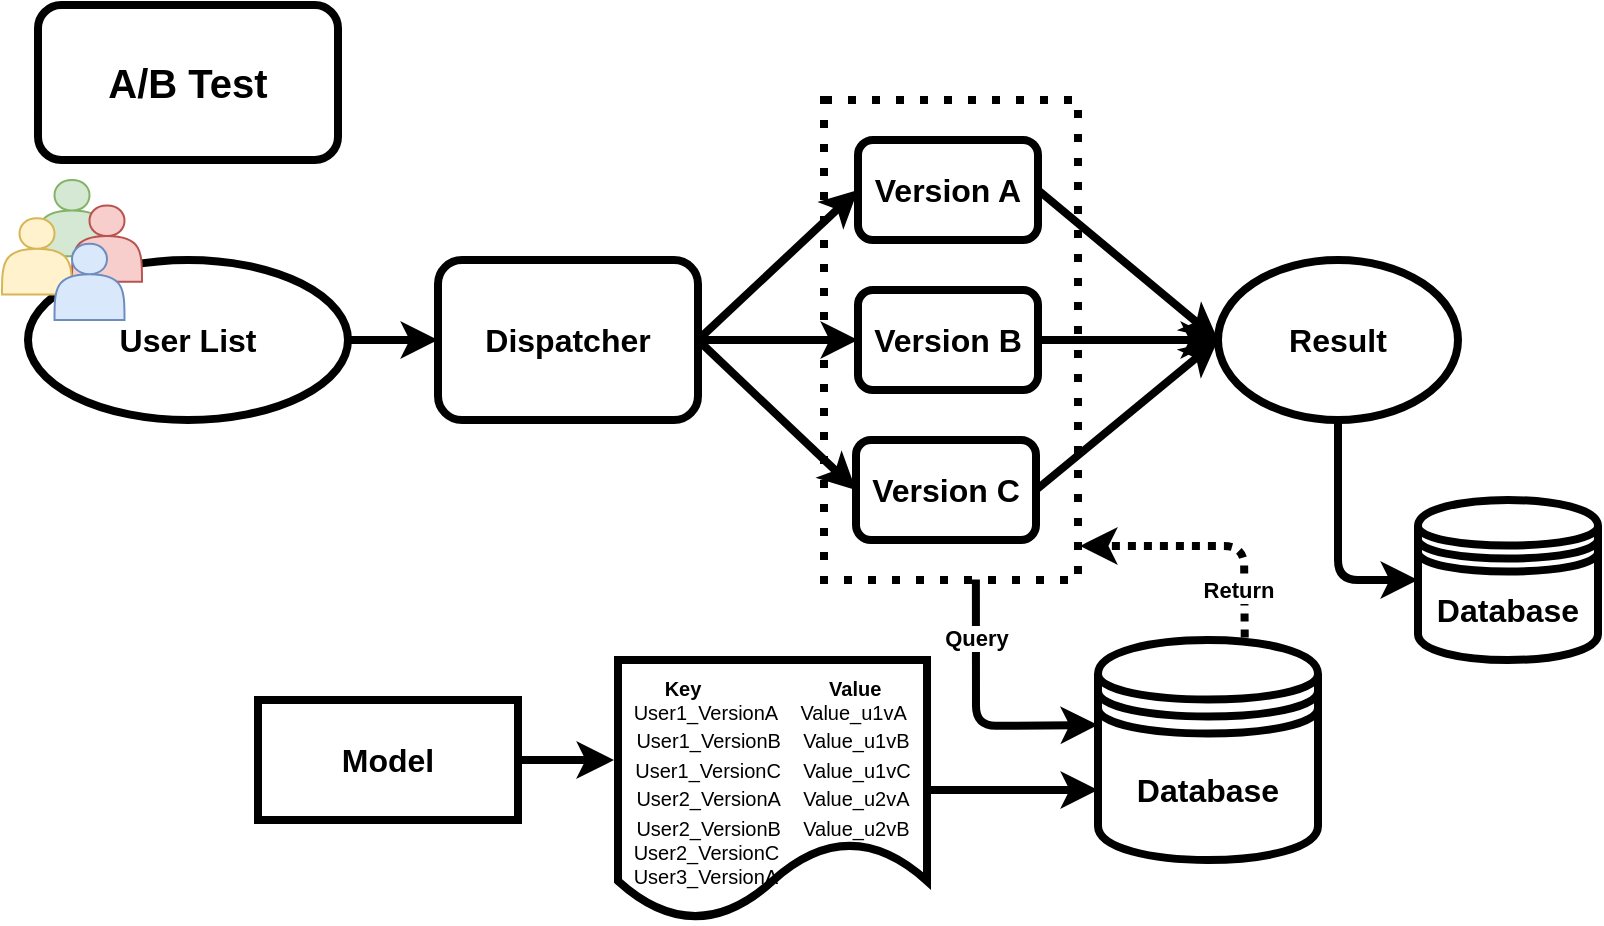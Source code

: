 <mxfile version="13.1.3" type="github" pages="3">
  <diagram id="Da-JqWe7jkn0CXI-Lhb5" name="version3">
    <mxGraphModel dx="686" dy="499" grid="1" gridSize="10" guides="1" tooltips="1" connect="1" arrows="1" fold="1" page="1" pageScale="1" pageWidth="850" pageHeight="1100" math="0" shadow="0">
      <root>
        <mxCell id="J3g5C7pw-c9Jl_xqAZz_-0" />
        <mxCell id="J3g5C7pw-c9Jl_xqAZz_-1" parent="J3g5C7pw-c9Jl_xqAZz_-0" />
        <mxCell id="J3g5C7pw-c9Jl_xqAZz_-9" value="" style="whiteSpace=wrap;html=1;strokeWidth=4;fillColor=none;align=center;dashed=1;dashPattern=1 2;" parent="J3g5C7pw-c9Jl_xqAZz_-1" vertex="1">
          <mxGeometry x="423" y="90" width="127" height="240" as="geometry" />
        </mxCell>
        <mxCell id="J3g5C7pw-c9Jl_xqAZz_-10" value="&lt;b&gt;&lt;font style=&quot;font-size: 16px&quot;&gt;Dispatcher&lt;/font&gt;&lt;/b&gt;" style="rounded=1;whiteSpace=wrap;html=1;fontFamily=Helvetica;fontSize=12;fontColor=#000000;align=center;strokeColor=#000000;strokeWidth=4;fillColor=#FFFFFF;" parent="J3g5C7pw-c9Jl_xqAZz_-1" vertex="1">
          <mxGeometry x="230" y="170" width="130" height="80" as="geometry" />
        </mxCell>
        <mxCell id="J3g5C7pw-c9Jl_xqAZz_-11" value="&lt;b&gt;&lt;font style=&quot;font-size: 16px&quot;&gt;Version A&lt;/font&gt;&lt;/b&gt;" style="rounded=1;whiteSpace=wrap;html=1;strokeWidth=4;fillColor=#FFFFFF;" parent="J3g5C7pw-c9Jl_xqAZz_-1" vertex="1">
          <mxGeometry x="440" y="110" width="90" height="50" as="geometry" />
        </mxCell>
        <mxCell id="J3g5C7pw-c9Jl_xqAZz_-12" value="&lt;b&gt;&lt;font style=&quot;font-size: 16px&quot;&gt;Version B&lt;/font&gt;&lt;/b&gt;" style="rounded=1;whiteSpace=wrap;html=1;strokeWidth=4;fillColor=#FFFFFF;" parent="J3g5C7pw-c9Jl_xqAZz_-1" vertex="1">
          <mxGeometry x="440" y="185" width="90" height="50" as="geometry" />
        </mxCell>
        <mxCell id="J3g5C7pw-c9Jl_xqAZz_-13" value="&lt;b&gt;&lt;font style=&quot;font-size: 16px&quot;&gt;Version C&lt;/font&gt;&lt;/b&gt;" style="rounded=1;whiteSpace=wrap;html=1;strokeWidth=4;fillColor=#FFFFFF;" parent="J3g5C7pw-c9Jl_xqAZz_-1" vertex="1">
          <mxGeometry x="439" y="260" width="90" height="50" as="geometry" />
        </mxCell>
        <mxCell id="J3g5C7pw-c9Jl_xqAZz_-14" value="" style="endArrow=classic;html=1;rounded=0;strokeWidth=4;exitX=1;exitY=0.5;exitDx=0;exitDy=0;entryX=0;entryY=0.5;entryDx=0;entryDy=0;" parent="J3g5C7pw-c9Jl_xqAZz_-1" source="J3g5C7pw-c9Jl_xqAZz_-11" target="J3g5C7pw-c9Jl_xqAZz_-16" edge="1">
          <mxGeometry width="50" height="50" relative="1" as="geometry">
            <mxPoint x="550" y="134.5" as="sourcePoint" />
            <mxPoint x="630" y="135" as="targetPoint" />
          </mxGeometry>
        </mxCell>
        <mxCell id="J3g5C7pw-c9Jl_xqAZz_-15" value="" style="endArrow=classic;html=1;rounded=0;strokeWidth=4;exitX=1;exitY=0.5;exitDx=0;exitDy=0;entryX=0;entryY=0.5;entryDx=0;entryDy=0;" parent="J3g5C7pw-c9Jl_xqAZz_-1" source="J3g5C7pw-c9Jl_xqAZz_-12" target="J3g5C7pw-c9Jl_xqAZz_-16" edge="1">
          <mxGeometry width="50" height="50" relative="1" as="geometry">
            <mxPoint x="550" y="209.5" as="sourcePoint" />
            <mxPoint x="610" y="209.5" as="targetPoint" />
          </mxGeometry>
        </mxCell>
        <mxCell id="J3g5C7pw-c9Jl_xqAZz_-16" value="&lt;b&gt;&lt;font style=&quot;font-size: 16px&quot;&gt;Result&lt;/font&gt;&lt;/b&gt;" style="ellipse;whiteSpace=wrap;html=1;strokeWidth=4;fillColor=#FFFFFF;" parent="J3g5C7pw-c9Jl_xqAZz_-1" vertex="1">
          <mxGeometry x="620" y="170" width="120" height="80" as="geometry" />
        </mxCell>
        <mxCell id="J3g5C7pw-c9Jl_xqAZz_-17" value="" style="endArrow=classic;html=1;rounded=0;strokeWidth=4;exitX=1;exitY=0.5;exitDx=0;exitDy=0;entryX=0;entryY=0.5;entryDx=0;entryDy=0;" parent="J3g5C7pw-c9Jl_xqAZz_-1" source="J3g5C7pw-c9Jl_xqAZz_-13" target="J3g5C7pw-c9Jl_xqAZz_-16" edge="1">
          <mxGeometry width="50" height="50" relative="1" as="geometry">
            <mxPoint x="550" y="284.5" as="sourcePoint" />
            <mxPoint x="630" y="285" as="targetPoint" />
          </mxGeometry>
        </mxCell>
        <mxCell id="J3g5C7pw-c9Jl_xqAZz_-18" value="" style="endArrow=classic;html=1;strokeWidth=4;exitX=0.598;exitY=0.999;exitDx=0;exitDy=0;entryX=0;entryY=0.386;entryDx=0;entryDy=0;exitPerimeter=0;entryPerimeter=0;" parent="J3g5C7pw-c9Jl_xqAZz_-1" source="J3g5C7pw-c9Jl_xqAZz_-9" target="J3g5C7pw-c9Jl_xqAZz_-26" edge="1">
          <mxGeometry width="50" height="50" relative="1" as="geometry">
            <mxPoint x="489" y="341" as="sourcePoint" />
            <mxPoint x="554.5" y="402.5" as="targetPoint" />
            <Array as="points">
              <mxPoint x="499" y="403" />
            </Array>
          </mxGeometry>
        </mxCell>
        <mxCell id="J3g5C7pw-c9Jl_xqAZz_-19" value="&lt;b&gt;Query&lt;br&gt;&lt;/b&gt;" style="edgeLabel;html=1;align=center;verticalAlign=middle;resizable=0;points=[];" parent="J3g5C7pw-c9Jl_xqAZz_-18" vertex="1" connectable="0">
          <mxGeometry x="-0.569" relative="1" as="geometry">
            <mxPoint x="0.02" as="offset" />
          </mxGeometry>
        </mxCell>
        <mxCell id="J3g5C7pw-c9Jl_xqAZz_-20" value="" style="endArrow=classic;html=1;strokeWidth=4;dashed=1;entryX=1.008;entryY=0.929;entryDx=0;entryDy=0;exitX=0.667;exitY=-0.011;exitDx=0;exitDy=0;exitPerimeter=0;entryPerimeter=0;dashPattern=1 1;" parent="J3g5C7pw-c9Jl_xqAZz_-1" source="J3g5C7pw-c9Jl_xqAZz_-26" target="J3g5C7pw-c9Jl_xqAZz_-9" edge="1">
          <mxGeometry width="50" height="50" relative="1" as="geometry">
            <mxPoint x="518" y="410" as="sourcePoint" />
            <mxPoint x="520" y="340" as="targetPoint" />
            <Array as="points">
              <mxPoint x="633" y="313" />
            </Array>
          </mxGeometry>
        </mxCell>
        <mxCell id="J3g5C7pw-c9Jl_xqAZz_-21" value="&lt;b&gt;Return&lt;/b&gt;" style="edgeLabel;html=1;align=center;verticalAlign=middle;resizable=0;points=[];" parent="J3g5C7pw-c9Jl_xqAZz_-20" vertex="1" connectable="0">
          <mxGeometry x="-0.569" relative="1" as="geometry">
            <mxPoint x="-3.15" y="3.35" as="offset" />
          </mxGeometry>
        </mxCell>
        <mxCell id="J3g5C7pw-c9Jl_xqAZz_-22" value="" style="edgeStyle=elbowEdgeStyle;elbow=vertical;endArrow=classic;html=1;strokeWidth=4;exitX=0.5;exitY=1;exitDx=0;exitDy=0;entryX=0;entryY=0.5;entryDx=0;entryDy=0;" parent="J3g5C7pw-c9Jl_xqAZz_-1" source="J3g5C7pw-c9Jl_xqAZz_-16" target="J3g5C7pw-c9Jl_xqAZz_-24" edge="1">
          <mxGeometry width="50" height="50" relative="1" as="geometry">
            <mxPoint x="690" y="346" as="sourcePoint" />
            <mxPoint x="681" y="420" as="targetPoint" />
            <Array as="points">
              <mxPoint x="700" y="330" />
              <mxPoint x="690" y="346" />
            </Array>
          </mxGeometry>
        </mxCell>
        <mxCell id="J3g5C7pw-c9Jl_xqAZz_-24" value="&lt;b&gt;&lt;font style=&quot;font-size: 16px&quot;&gt;Database&lt;/font&gt;&lt;/b&gt;" style="shape=datastore;whiteSpace=wrap;html=1;strokeWidth=4;fillColor=#FFFFFF;" parent="J3g5C7pw-c9Jl_xqAZz_-1" vertex="1">
          <mxGeometry x="720" y="290" width="90" height="80" as="geometry" />
        </mxCell>
        <mxCell id="J3g5C7pw-c9Jl_xqAZz_-25" value="&lt;font style=&quot;font-size: 20px&quot;&gt;&lt;b&gt;A/B Test&lt;/b&gt;&lt;/font&gt;" style="rounded=1;whiteSpace=wrap;html=1;strokeWidth=4;fillColor=none;align=center;" parent="J3g5C7pw-c9Jl_xqAZz_-1" vertex="1">
          <mxGeometry x="30" y="42.5" width="150" height="77.5" as="geometry" />
        </mxCell>
        <mxCell id="J3g5C7pw-c9Jl_xqAZz_-26" value="&lt;b&gt;&lt;font style=&quot;font-size: 16px&quot;&gt;Database&lt;/font&gt;&lt;/b&gt;" style="shape=datastore;whiteSpace=wrap;html=1;strokeWidth=4;fillColor=#FFFFFF;" parent="J3g5C7pw-c9Jl_xqAZz_-1" vertex="1">
          <mxGeometry x="560" y="360" width="110" height="110" as="geometry" />
        </mxCell>
        <mxCell id="J3g5C7pw-c9Jl_xqAZz_-28" value="" style="edgeStyle=orthogonalEdgeStyle;rounded=0;orthogonalLoop=1;jettySize=auto;html=1;strokeWidth=4;exitX=1;exitY=0.5;exitDx=0;exitDy=0;" parent="J3g5C7pw-c9Jl_xqAZz_-1" source="J3g5C7pw-c9Jl_xqAZz_-27" target="J3g5C7pw-c9Jl_xqAZz_-10" edge="1">
          <mxGeometry relative="1" as="geometry">
            <mxPoint x="227" y="209.5" as="targetPoint" />
            <mxPoint x="170" y="209.5" as="sourcePoint" />
          </mxGeometry>
        </mxCell>
        <mxCell id="J3g5C7pw-c9Jl_xqAZz_-36" value="" style="endArrow=classic;html=1;strokeWidth=4;entryX=0;entryY=0.5;entryDx=0;entryDy=0;" parent="J3g5C7pw-c9Jl_xqAZz_-1" target="J3g5C7pw-c9Jl_xqAZz_-11" edge="1">
          <mxGeometry width="50" height="50" relative="1" as="geometry">
            <mxPoint x="360" y="210" as="sourcePoint" />
            <mxPoint x="410" y="160" as="targetPoint" />
          </mxGeometry>
        </mxCell>
        <mxCell id="J3g5C7pw-c9Jl_xqAZz_-37" value="" style="endArrow=classic;html=1;strokeWidth=4;entryX=0;entryY=0.5;entryDx=0;entryDy=0;" parent="J3g5C7pw-c9Jl_xqAZz_-1" target="J3g5C7pw-c9Jl_xqAZz_-12" edge="1">
          <mxGeometry width="50" height="50" relative="1" as="geometry">
            <mxPoint x="360" y="210" as="sourcePoint" />
            <mxPoint x="410" y="160" as="targetPoint" />
          </mxGeometry>
        </mxCell>
        <mxCell id="J3g5C7pw-c9Jl_xqAZz_-38" value="" style="endArrow=classic;html=1;strokeWidth=4;entryX=0;entryY=0.5;entryDx=0;entryDy=0;" parent="J3g5C7pw-c9Jl_xqAZz_-1" target="J3g5C7pw-c9Jl_xqAZz_-13" edge="1">
          <mxGeometry width="50" height="50" relative="1" as="geometry">
            <mxPoint x="360" y="210" as="sourcePoint" />
            <mxPoint x="410" y="160" as="targetPoint" />
          </mxGeometry>
        </mxCell>
        <mxCell id="3c4uSN5suGDrcowDodrd-7" value="" style="edgeStyle=orthogonalEdgeStyle;rounded=0;orthogonalLoop=1;jettySize=auto;html=1;strokeWidth=4;" parent="J3g5C7pw-c9Jl_xqAZz_-1" source="J3g5C7pw-c9Jl_xqAZz_-5" edge="1">
          <mxGeometry relative="1" as="geometry">
            <mxPoint x="560" y="435" as="targetPoint" />
          </mxGeometry>
        </mxCell>
        <mxCell id="J3g5C7pw-c9Jl_xqAZz_-5" value="&lt;div&gt;&lt;span style=&quot;font-size: 10px&quot;&gt;&lt;b&gt;Key&amp;nbsp; &amp;nbsp; &amp;nbsp; &amp;nbsp; &amp;nbsp; &amp;nbsp; &amp;nbsp; &amp;nbsp; &amp;nbsp; &amp;nbsp; &amp;nbsp; &amp;nbsp;Value&lt;/b&gt;&lt;/span&gt;&lt;/div&gt;&lt;font style=&quot;font-size: 10px&quot;&gt;&lt;div&gt;&lt;span&gt;User1_VersionA&amp;nbsp; &amp;nbsp; Value_u1vA&amp;nbsp;&lt;/span&gt;&lt;/div&gt;&lt;span&gt;User1_&lt;/span&gt;VersionB&amp;nbsp; &amp;nbsp;&amp;nbsp;&lt;span&gt;Value_u1vB&lt;/span&gt;&lt;span&gt;&lt;br&gt;User1_&lt;/span&gt;VersionC&amp;nbsp; &amp;nbsp;&amp;nbsp;&lt;span&gt;Value_u1vC&lt;/span&gt;&lt;span&gt;&lt;br&gt;User2_&lt;/span&gt;VersionA&amp;nbsp; &amp;nbsp;&amp;nbsp;&lt;span&gt;Value_u2vA&lt;/span&gt;&lt;span&gt;&lt;br&gt;User2_&lt;/span&gt;VersionB&amp;nbsp; &amp;nbsp;&amp;nbsp;&lt;span&gt;Value_u2vB&lt;/span&gt;&lt;span&gt;&lt;br&gt;&lt;div style=&quot;text-align: left&quot;&gt;&lt;span&gt;User2_&lt;/span&gt;&lt;span&gt;VersionC&lt;/span&gt;&lt;/div&gt;&lt;/span&gt;&lt;div style=&quot;text-align: left&quot;&gt;&lt;span&gt;User3_VersionA&lt;/span&gt;&lt;/div&gt;&lt;br&gt;&lt;/font&gt;" style="shape=document;whiteSpace=wrap;html=1;boundedLbl=1;strokeWidth=4;fillColor=#FFFFFF;align=center;horizontal=1;verticalAlign=top;labelPosition=center;verticalLabelPosition=middle;" parent="J3g5C7pw-c9Jl_xqAZz_-1" vertex="1">
          <mxGeometry x="320" y="370" width="154.5" height="130" as="geometry" />
        </mxCell>
        <mxCell id="J3g5C7pw-c9Jl_xqAZz_-6" value="&lt;b&gt;&lt;font style=&quot;font-size: 16px&quot;&gt;Model&lt;/font&gt;&lt;/b&gt;" style="rounded=0;whiteSpace=wrap;html=1;strokeWidth=4;fillColor=#FFFFFF;align=center;" parent="J3g5C7pw-c9Jl_xqAZz_-1" vertex="1">
          <mxGeometry x="140" y="390" width="130" height="60" as="geometry" />
        </mxCell>
        <mxCell id="J3g5C7pw-c9Jl_xqAZz_-8" value="" style="edgeStyle=orthogonalEdgeStyle;rounded=0;orthogonalLoop=1;jettySize=auto;html=1;strokeWidth=4;exitX=1;exitY=0.5;exitDx=0;exitDy=0;entryX=-0.013;entryY=0.385;entryDx=0;entryDy=0;entryPerimeter=0;" parent="J3g5C7pw-c9Jl_xqAZz_-1" source="J3g5C7pw-c9Jl_xqAZz_-6" target="J3g5C7pw-c9Jl_xqAZz_-5" edge="1">
          <mxGeometry relative="1" as="geometry">
            <mxPoint x="413" y="682.5" as="sourcePoint" />
            <mxPoint x="326" y="480" as="targetPoint" />
            <Array as="points">
              <mxPoint x="300" y="420" />
              <mxPoint x="300" y="420" />
            </Array>
          </mxGeometry>
        </mxCell>
        <mxCell id="J3g5C7pw-c9Jl_xqAZz_-31" value="" style="group" parent="J3g5C7pw-c9Jl_xqAZz_-1" vertex="1" connectable="0">
          <mxGeometry x="29" y="136" width="156" height="114" as="geometry" />
        </mxCell>
        <mxCell id="J3g5C7pw-c9Jl_xqAZz_-27" value="&lt;b&gt;&lt;font style=&quot;font-size: 16px&quot;&gt;User List&lt;/font&gt;&lt;/b&gt;" style="ellipse;whiteSpace=wrap;html=1;aspect=fixed;fontFamily=Helvetica;fontSize=12;fontColor=#000000;align=center;strokeColor=#000000;strokeWidth=4;fillColor=#FFFFFF;" parent="J3g5C7pw-c9Jl_xqAZz_-31" vertex="1">
          <mxGeometry x="-4" y="34" width="160" height="80" as="geometry" />
        </mxCell>
        <mxCell id="J3g5C7pw-c9Jl_xqAZz_-32" value="" style="shape=actor;whiteSpace=wrap;html=1;fillColor=#d5e8d4;strokeColor=#82b366;" parent="J3g5C7pw-c9Jl_xqAZz_-31" vertex="1">
          <mxGeometry x="0.5" y="-6" width="35" height="38.182" as="geometry" />
        </mxCell>
        <mxCell id="J3g5C7pw-c9Jl_xqAZz_-33" value="" style="shape=actor;whiteSpace=wrap;html=1;fillColor=#f8cecc;strokeColor=#b85450;" parent="J3g5C7pw-c9Jl_xqAZz_-31" vertex="1">
          <mxGeometry x="18" y="6.727" width="35" height="38.182" as="geometry" />
        </mxCell>
        <mxCell id="J3g5C7pw-c9Jl_xqAZz_-34" value="" style="shape=actor;whiteSpace=wrap;html=1;fillColor=#fff2cc;strokeColor=#d6b656;" parent="J3g5C7pw-c9Jl_xqAZz_-31" vertex="1">
          <mxGeometry x="-17" y="13.091" width="35" height="38.182" as="geometry" />
        </mxCell>
        <mxCell id="J3g5C7pw-c9Jl_xqAZz_-35" value="" style="shape=actor;whiteSpace=wrap;html=1;fillColor=#dae8fc;strokeColor=#6c8ebf;" parent="J3g5C7pw-c9Jl_xqAZz_-31" vertex="1">
          <mxGeometry x="9.25" y="25.818" width="35" height="38.182" as="geometry" />
        </mxCell>
        <mxCell id="3c4uSN5suGDrcowDodrd-25" style="edgeStyle=orthogonalEdgeStyle;rounded=0;orthogonalLoop=1;jettySize=auto;html=1;dashed=1;dashPattern=1 1;strokeWidth=4;" parent="J3g5C7pw-c9Jl_xqAZz_-1" edge="1">
          <mxGeometry relative="1" as="geometry">
            <mxPoint x="100.0" y="430" as="sourcePoint" />
            <mxPoint x="100.0" y="430" as="targetPoint" />
          </mxGeometry>
        </mxCell>
      </root>
    </mxGraphModel>
  </diagram>
  <diagram id="dIA2EtkX-octXhOYNSxC" name="version2">
    
    <mxGraphModel dx="638" dy="499" grid="1" gridSize="10" guides="1" tooltips="1" connect="1" arrows="1" fold="1" page="1" pageScale="1" pageWidth="850" pageHeight="1100" math="0" shadow="0">
      
      <root>
        
        <mxCell id="CGUA-ECJm09ZSKrqVNG9-0" />
        
        <mxCell id="CGUA-ECJm09ZSKrqVNG9-1" parent="CGUA-ECJm09ZSKrqVNG9-0" />
        
        <mxCell id="AVktsXUZpbWh8RG4bnSt-0" value="" style="group" parent="CGUA-ECJm09ZSKrqVNG9-1" vertex="1" connectable="0">
          
          <mxGeometry x="60" y="440" width="580" height="170" as="geometry" />
          
        </mxCell>
        
        <mxCell id="M74satt1YnK-4wll9DXa-1" value="" style="whiteSpace=wrap;html=1;strokeWidth=4;fillColor=none;align=center;dashed=1;dashPattern=1 2;" parent="AVktsXUZpbWh8RG4bnSt-0" vertex="1">
          
          <mxGeometry width="580" height="170" as="geometry" />
          
        </mxCell>
        
        <mxCell id="M74satt1YnK-4wll9DXa-0" value="&lt;b&gt;User List&lt;/b&gt;" style="shape=parallelogram;perimeter=parallelogramPerimeter;whiteSpace=wrap;html=1;strokeWidth=4;fillColor=#FFFFFF;align=center;" parent="AVktsXUZpbWh8RG4bnSt-0" vertex="1">
          
          <mxGeometry x="15" y="53" width="120" height="60" as="geometry" />
          
        </mxCell>
        
        <mxCell id="M74satt1YnK-4wll9DXa-30" value="&lt;div style=&quot;text-align: center&quot;&gt;&lt;span style=&quot;font-size: 10px&quot;&gt;&lt;b&gt;Key&amp;nbsp; &amp;nbsp; &amp;nbsp; &amp;nbsp; &amp;nbsp; &amp;nbsp; &amp;nbsp; &amp;nbsp; &amp;nbsp; &amp;nbsp; &amp;nbsp; &amp;nbsp;Value&lt;/b&gt;&lt;/span&gt;&lt;/div&gt;&lt;font style=&quot;font-size: 10px&quot;&gt;&lt;div style=&quot;text-align: center&quot;&gt;&lt;span&gt;User1_VersionA&amp;nbsp; &amp;nbsp; Value_u1vA&amp;nbsp;&lt;/span&gt;&lt;/div&gt;&lt;span&gt;User1_&lt;/span&gt;VersionB&amp;nbsp; &amp;nbsp;&amp;nbsp;&lt;span style=&quot;text-align: center&quot;&gt;Value_u1vB&lt;/span&gt;&lt;span&gt;&lt;br&gt;User1_&lt;/span&gt;VersionC&amp;nbsp; &amp;nbsp;&amp;nbsp;&lt;span style=&quot;text-align: center&quot;&gt;Value_u1vC&lt;/span&gt;&lt;span&gt;&lt;br&gt;User2_&lt;/span&gt;VersionA&amp;nbsp; &amp;nbsp;&amp;nbsp;&lt;span style=&quot;text-align: center&quot;&gt;Value_u2vA&lt;/span&gt;&lt;span&gt;&lt;br&gt;User2_&lt;/span&gt;VersionB&amp;nbsp; &amp;nbsp;&amp;nbsp;&lt;span style=&quot;text-align: center&quot;&gt;Value_u2vB&lt;/span&gt;&lt;span&gt;&lt;br&gt;User2_&lt;/span&gt;VersionC&lt;span&gt;&lt;br&gt;&lt;/span&gt;User3_VersionA&lt;br&gt;...&lt;/font&gt;" style="shape=document;whiteSpace=wrap;html=1;boundedLbl=1;strokeWidth=4;fillColor=#FFFFFF;align=left;horizontal=1;verticalAlign=top;labelPosition=center;verticalLabelPosition=middle;" parent="AVktsXUZpbWh8RG4bnSt-0" vertex="1">
          
          <mxGeometry x="366.5" y="20" width="179" height="130" as="geometry" />
          
        </mxCell>
        
        <mxCell id="M74satt1YnK-4wll9DXa-31" value="&lt;b&gt;Model&lt;/b&gt;" style="rounded=0;whiteSpace=wrap;html=1;strokeWidth=4;fillColor=#FFFFFF;align=center;" parent="AVktsXUZpbWh8RG4bnSt-0" vertex="1">
          
          <mxGeometry x="180" y="53" width="130" height="60" as="geometry" />
          
        </mxCell>
        
        <mxCell id="M74satt1YnK-4wll9DXa-32" value="" style="edgeStyle=orthogonalEdgeStyle;rounded=0;orthogonalLoop=1;jettySize=auto;html=1;strokeWidth=4;" parent="AVktsXUZpbWh8RG4bnSt-0" source="M74satt1YnK-4wll9DXa-0" edge="1">
          
          <mxGeometry relative="1" as="geometry">
            
            <mxPoint x="180" y="83" as="targetPoint" />
            
          </mxGeometry>
          
        </mxCell>
        
        <mxCell id="M74satt1YnK-4wll9DXa-33" value="" style="edgeStyle=orthogonalEdgeStyle;rounded=0;orthogonalLoop=1;jettySize=auto;html=1;strokeWidth=4;exitX=1;exitY=0.5;exitDx=0;exitDy=0;" parent="AVktsXUZpbWh8RG4bnSt-0" source="M74satt1YnK-4wll9DXa-31" edge="1">
          
          <mxGeometry relative="1" as="geometry">
            
            <mxPoint x="323" y="82.5" as="sourcePoint" />
            
            <mxPoint x="366.5" y="83" as="targetPoint" />
            
          </mxGeometry>
          
        </mxCell>
        
        <mxCell id="M74satt1YnK-4wll9DXa-2" value="" style="whiteSpace=wrap;html=1;strokeWidth=4;fillColor=none;align=center;dashed=1;dashPattern=1 2;" parent="CGUA-ECJm09ZSKrqVNG9-1" vertex="1">
          
          <mxGeometry x="403" y="90" width="127" height="240" as="geometry" />
          
        </mxCell>
        
        <mxCell id="M74satt1YnK-4wll9DXa-7" value="&lt;b&gt;&lt;font style=&quot;font-size: 16px&quot;&gt;Dispatcher&lt;/font&gt;&lt;/b&gt;" style="rounded=0;whiteSpace=wrap;html=1;strokeWidth=4;fillColor=#FFFFFF;align=center;" parent="CGUA-ECJm09ZSKrqVNG9-1" vertex="1">
          
          <mxGeometry x="230" y="170" width="130" height="80" as="geometry" />
          
        </mxCell>
        
        <mxCell id="M74satt1YnK-4wll9DXa-10" value="&lt;b&gt;&lt;font style=&quot;font-size: 16px&quot;&gt;Version A&lt;/font&gt;&lt;/b&gt;" style="rounded=1;whiteSpace=wrap;html=1;strokeWidth=4;fillColor=#FFFFFF;" parent="CGUA-ECJm09ZSKrqVNG9-1" vertex="1">
          
          <mxGeometry x="420" y="110" width="90" height="50" as="geometry" />
          
        </mxCell>
        
        <mxCell id="M74satt1YnK-4wll9DXa-11" value="&lt;b&gt;&lt;font style=&quot;font-size: 16px&quot;&gt;Version B&lt;/font&gt;&lt;/b&gt;" style="rounded=1;whiteSpace=wrap;html=1;strokeWidth=4;fillColor=#FFFFFF;" parent="CGUA-ECJm09ZSKrqVNG9-1" vertex="1">
          
          <mxGeometry x="420" y="185" width="90" height="50" as="geometry" />
          
        </mxCell>
        
        <mxCell id="M74satt1YnK-4wll9DXa-12" value="&lt;b&gt;&lt;font style=&quot;font-size: 16px&quot;&gt;Version C&lt;/font&gt;&lt;/b&gt;" style="rounded=1;whiteSpace=wrap;html=1;strokeWidth=4;fillColor=#FFFFFF;" parent="CGUA-ECJm09ZSKrqVNG9-1" vertex="1">
          
          <mxGeometry x="419" y="260" width="90" height="50" as="geometry" />
          
        </mxCell>
        
        <mxCell id="M74satt1YnK-4wll9DXa-13" value="" style="endArrow=classic;html=1;rounded=0;strokeWidth=4;exitX=1;exitY=0.5;exitDx=0;exitDy=0;entryX=0;entryY=0.5;entryDx=0;entryDy=0;" parent="CGUA-ECJm09ZSKrqVNG9-1" source="M74satt1YnK-4wll9DXa-10" target="M74satt1YnK-4wll9DXa-17" edge="1">
          
          <mxGeometry width="50" height="50" relative="1" as="geometry">
            
            <mxPoint x="530" y="134.5" as="sourcePoint" />
            
            <mxPoint x="610" y="135" as="targetPoint" />
            
          </mxGeometry>
          
        </mxCell>
        
        <mxCell id="M74satt1YnK-4wll9DXa-16" value="" style="endArrow=classic;html=1;rounded=0;strokeWidth=4;exitX=1;exitY=0.5;exitDx=0;exitDy=0;entryX=0;entryY=0.5;entryDx=0;entryDy=0;" parent="CGUA-ECJm09ZSKrqVNG9-1" source="M74satt1YnK-4wll9DXa-11" target="M74satt1YnK-4wll9DXa-17" edge="1">
          
          <mxGeometry width="50" height="50" relative="1" as="geometry">
            
            <mxPoint x="530" y="209.5" as="sourcePoint" />
            
            <mxPoint x="590" y="209.5" as="targetPoint" />
            
          </mxGeometry>
          
        </mxCell>
        
        <mxCell id="M74satt1YnK-4wll9DXa-17" value="&lt;b&gt;&lt;font style=&quot;font-size: 16px&quot;&gt;Result&lt;/font&gt;&lt;/b&gt;" style="ellipse;whiteSpace=wrap;html=1;strokeWidth=4;fillColor=#FFFFFF;" parent="CGUA-ECJm09ZSKrqVNG9-1" vertex="1">
          
          <mxGeometry x="610" y="177.5" width="100" height="65" as="geometry" />
          
        </mxCell>
        
        <mxCell id="M74satt1YnK-4wll9DXa-18" value="" style="endArrow=classic;html=1;rounded=0;strokeWidth=4;exitX=1;exitY=0.5;exitDx=0;exitDy=0;entryX=0;entryY=0.5;entryDx=0;entryDy=0;" parent="CGUA-ECJm09ZSKrqVNG9-1" source="M74satt1YnK-4wll9DXa-12" target="M74satt1YnK-4wll9DXa-17" edge="1">
          
          <mxGeometry width="50" height="50" relative="1" as="geometry">
            
            <mxPoint x="530" y="284.5" as="sourcePoint" />
            
            <mxPoint x="610" y="285" as="targetPoint" />
            
          </mxGeometry>
          
        </mxCell>
        
        <mxCell id="M74satt1YnK-4wll9DXa-22" value="" style="endArrow=classic;html=1;strokeWidth=4;exitX=0.5;exitY=1;exitDx=0;exitDy=0;entryX=0.215;entryY=0.008;entryDx=0;entryDy=0;entryPerimeter=0;" parent="CGUA-ECJm09ZSKrqVNG9-1" source="M74satt1YnK-4wll9DXa-2" target="M74satt1YnK-4wll9DXa-30" edge="1">
          
          <mxGeometry width="50" height="50" relative="1" as="geometry">
            
            <mxPoint x="469" y="341" as="sourcePoint" />
            
            <mxPoint x="470" y="478" as="targetPoint" />
            
          </mxGeometry>
          
        </mxCell>
        
        <mxCell id="M74satt1YnK-4wll9DXa-23" value="&lt;b&gt;Call&lt;/b&gt;" style="edgeLabel;html=1;align=center;verticalAlign=middle;resizable=0;points=[];" parent="M74satt1YnK-4wll9DXa-22" vertex="1" connectable="0">
          
          <mxGeometry x="-0.569" relative="1" as="geometry">
            
            <mxPoint x="-6.17" y="52" as="offset" />
            
          </mxGeometry>
          
        </mxCell>
        
        <mxCell id="M74satt1YnK-4wll9DXa-24" value="" style="endArrow=classic;html=1;strokeWidth=4;dashed=1;entryX=0.75;entryY=1;entryDx=0;entryDy=0;exitX=0.411;exitY=0;exitDx=0;exitDy=0;exitPerimeter=0;" parent="CGUA-ECJm09ZSKrqVNG9-1" source="M74satt1YnK-4wll9DXa-30" target="M74satt1YnK-4wll9DXa-2" edge="1">
          
          <mxGeometry width="50" height="50" relative="1" as="geometry">
            
            <mxPoint x="498" y="470" as="sourcePoint" />
            
            <mxPoint x="500" y="340" as="targetPoint" />
            
          </mxGeometry>
          
        </mxCell>
        
        <mxCell id="M74satt1YnK-4wll9DXa-25" value="&lt;b&gt;Return&lt;/b&gt;" style="edgeLabel;html=1;align=center;verticalAlign=middle;resizable=0;points=[];" parent="M74satt1YnK-4wll9DXa-24" vertex="1" connectable="0">
          
          <mxGeometry x="-0.569" relative="1" as="geometry">
            
            <mxPoint x="21.95" y="-31.0" as="offset" />
            
          </mxGeometry>
          
        </mxCell>
        
        <mxCell id="M74satt1YnK-4wll9DXa-27" value="" style="edgeStyle=elbowEdgeStyle;elbow=vertical;endArrow=classic;html=1;strokeWidth=4;exitX=0.5;exitY=1;exitDx=0;exitDy=0;entryX=0;entryY=0.7;entryDx=0;entryDy=0;" parent="CGUA-ECJm09ZSKrqVNG9-1" source="M74satt1YnK-4wll9DXa-17" target="M74satt1YnK-4wll9DXa-29" edge="1">
          
          <mxGeometry width="50" height="50" relative="1" as="geometry">
            
            <mxPoint x="670" y="346" as="sourcePoint" />
            
            <mxPoint x="661" y="420" as="targetPoint" />
            
            <Array as="points">
              
              <mxPoint x="680" y="426" />
              
            </Array>
            
          </mxGeometry>
          
        </mxCell>
        
        <mxCell id="M74satt1YnK-4wll9DXa-28" value="&lt;b&gt;Collect Result&lt;/b&gt;" style="edgeLabel;html=1;align=center;verticalAlign=middle;resizable=0;points=[];" parent="M74satt1YnK-4wll9DXa-27" vertex="1" connectable="0">
          
          <mxGeometry x="0.566" relative="1" as="geometry">
            
            <mxPoint x="-10" y="-107.79" as="offset" />
            
          </mxGeometry>
          
        </mxCell>
        
        <mxCell id="M74satt1YnK-4wll9DXa-29" value="&lt;b&gt;&lt;font style=&quot;font-size: 16px&quot;&gt;Database&lt;/font&gt;&lt;/b&gt;" style="shape=datastore;whiteSpace=wrap;html=1;strokeWidth=4;fillColor=#FFFFFF;" parent="CGUA-ECJm09ZSKrqVNG9-1" vertex="1">
          
          <mxGeometry x="700" y="370" width="90" height="80" as="geometry" />
          
        </mxCell>
        
        <mxCell id="M74satt1YnK-4wll9DXa-34" value="&lt;font style=&quot;font-size: 20px&quot;&gt;&lt;b&gt;A/B Test&lt;/b&gt;&lt;/font&gt;" style="rounded=1;whiteSpace=wrap;html=1;strokeWidth=4;fillColor=none;align=center;" parent="CGUA-ECJm09ZSKrqVNG9-1" vertex="1">
          
          <mxGeometry x="30" y="42.5" width="150" height="77.5" as="geometry" />
          
        </mxCell>
        
        <mxCell id="AVktsXUZpbWh8RG4bnSt-1" value="&lt;b&gt;&lt;font style=&quot;font-size: 16px&quot;&gt;Database&lt;/font&gt;&lt;/b&gt;" style="shape=datastore;whiteSpace=wrap;html=1;strokeWidth=4;fillColor=#FFFFFF;" parent="CGUA-ECJm09ZSKrqVNG9-1" vertex="1">
          
          <mxGeometry x="80" y="390" width="90" height="90" as="geometry" />
          
        </mxCell>
        
        <mxCell id="AVktsXUZpbWh8RG4bnSt-2" value="&lt;b&gt;&lt;font style=&quot;font-size: 16px&quot;&gt;User List&lt;/font&gt;&lt;/b&gt;" style="shape=parallelogram;perimeter=parallelogramPerimeter;whiteSpace=wrap;html=1;strokeWidth=4;fillColor=#FFFFFF;align=center;" parent="CGUA-ECJm09ZSKrqVNG9-1" vertex="1">
          
          <mxGeometry x="65" y="180" width="120" height="60" as="geometry" />
          
        </mxCell>
        
        <mxCell id="AVktsXUZpbWh8RG4bnSt-4" value="" style="edgeStyle=orthogonalEdgeStyle;rounded=0;orthogonalLoop=1;jettySize=auto;html=1;strokeWidth=4;exitX=1;exitY=0.5;exitDx=0;exitDy=0;" parent="CGUA-ECJm09ZSKrqVNG9-1" source="AVktsXUZpbWh8RG4bnSt-2" target="M74satt1YnK-4wll9DXa-7" edge="1">
          
          <mxGeometry relative="1" as="geometry">
            
            <mxPoint x="227" y="209.5" as="targetPoint" />
            
            <mxPoint x="170" y="209.5" as="sourcePoint" />
            
          </mxGeometry>
          
        </mxCell>
        
        <mxCell id="AVktsXUZpbWh8RG4bnSt-8" value="" style="group" parent="CGUA-ECJm09ZSKrqVNG9-1" vertex="1" connectable="0">
          
          <mxGeometry x="29" y="136" width="70" height="70" as="geometry" />
          
        </mxCell>
        
        <mxCell id="AVktsXUZpbWh8RG4bnSt-6" value="" style="group" parent="AVktsXUZpbWh8RG4bnSt-8" vertex="1" connectable="0">
          
          <mxGeometry width="70" height="70" as="geometry" />
          
        </mxCell>
        
        <mxCell id="AVktsXUZpbWh8RG4bnSt-3" value="" style="group" parent="AVktsXUZpbWh8RG4bnSt-6" vertex="1" connectable="0">
          
          <mxGeometry width="70" height="70" as="geometry" />
          
        </mxCell>
        
        <mxCell id="M74satt1YnK-4wll9DXa-3" value="" style="shape=actor;whiteSpace=wrap;html=1;fillColor=#d5e8d4;strokeColor=#82b366;" parent="AVktsXUZpbWh8RG4bnSt-3" vertex="1">
          
          <mxGeometry x="17.5" width="35" height="38.182" as="geometry" />
          
        </mxCell>
        
        <mxCell id="M74satt1YnK-4wll9DXa-4" value="" style="shape=actor;whiteSpace=wrap;html=1;fillColor=#f8cecc;strokeColor=#b85450;" parent="AVktsXUZpbWh8RG4bnSt-3" vertex="1">
          
          <mxGeometry x="35" y="12.727" width="35" height="38.182" as="geometry" />
          
        </mxCell>
        
        <mxCell id="M74satt1YnK-4wll9DXa-5" value="" style="shape=actor;whiteSpace=wrap;html=1;fillColor=#fff2cc;strokeColor=#d6b656;" parent="AVktsXUZpbWh8RG4bnSt-3" vertex="1">
          
          <mxGeometry y="19.091" width="35" height="38.182" as="geometry" />
          
        </mxCell>
        
        <mxCell id="M74satt1YnK-4wll9DXa-9" value="" style="shape=actor;whiteSpace=wrap;html=1;fillColor=#dae8fc;strokeColor=#6c8ebf;" parent="AVktsXUZpbWh8RG4bnSt-3" vertex="1">
          
          <mxGeometry x="26.25" y="31.818" width="35" height="38.182" as="geometry" />
          
        </mxCell>
        
        <mxCell id="AVktsXUZpbWh8RG4bnSt-12" value="" style="endArrow=classic;html=1;strokeWidth=4;entryX=0;entryY=0.5;entryDx=0;entryDy=0;" parent="CGUA-ECJm09ZSKrqVNG9-1" target="M74satt1YnK-4wll9DXa-10" edge="1">
          
          <mxGeometry width="50" height="50" relative="1" as="geometry">
            
            <mxPoint x="360" y="210" as="sourcePoint" />
            
            <mxPoint x="410" y="160" as="targetPoint" />
            
          </mxGeometry>
          
        </mxCell>
        
        <mxCell id="AVktsXUZpbWh8RG4bnSt-14" value="" style="endArrow=classic;html=1;strokeWidth=4;entryX=0;entryY=0.5;entryDx=0;entryDy=0;" parent="CGUA-ECJm09ZSKrqVNG9-1" target="M74satt1YnK-4wll9DXa-11" edge="1">
          
          <mxGeometry width="50" height="50" relative="1" as="geometry">
            
            <mxPoint x="360" y="210" as="sourcePoint" />
            
            <mxPoint x="410" y="160" as="targetPoint" />
            
          </mxGeometry>
          
        </mxCell>
        
        <mxCell id="AVktsXUZpbWh8RG4bnSt-15" value="" style="endArrow=classic;html=1;strokeWidth=4;entryX=0;entryY=0.5;entryDx=0;entryDy=0;" parent="CGUA-ECJm09ZSKrqVNG9-1" target="M74satt1YnK-4wll9DXa-12" edge="1">
          
          <mxGeometry width="50" height="50" relative="1" as="geometry">
            
            <mxPoint x="360" y="210" as="sourcePoint" />
            
            <mxPoint x="410" y="160" as="targetPoint" />
            
          </mxGeometry>
          
        </mxCell>
        
      </root>
      
    </mxGraphModel>
    
  </diagram>
  <diagram id="Hq4DuB4G5Q0XToz3wvH3" name="version1">
    
    <mxGraphModel dx="638" dy="499" grid="1" gridSize="10" guides="1" tooltips="1" connect="1" arrows="1" fold="1" page="1" pageScale="1" pageWidth="850" pageHeight="1100" math="0" shadow="0">
      
      <root>
        
        <mxCell id="0" />
        
        <mxCell id="1" parent="0" />
        
        <mxCell id="IHCtJjidZSzaSEiklruB-39" value="&lt;b&gt;User List&lt;/b&gt;" style="shape=parallelogram;perimeter=parallelogramPerimeter;whiteSpace=wrap;html=1;strokeWidth=4;fillColor=#FFFFFF;align=center;" parent="1" vertex="1">
          
          <mxGeometry x="158.5" y="528" width="120" height="60" as="geometry" />
          
        </mxCell>
        
        <mxCell id="IHCtJjidZSzaSEiklruB-58" value="" style="whiteSpace=wrap;html=1;strokeWidth=4;fillColor=none;align=center;dashed=1;dashPattern=1 2;" parent="1" vertex="1">
          
          <mxGeometry x="143.5" y="475" width="580" height="170" as="geometry" />
          
        </mxCell>
        
        <mxCell id="IHCtJjidZSzaSEiklruB-53" value="" style="whiteSpace=wrap;html=1;strokeWidth=4;fillColor=none;align=center;dashed=1;dashPattern=1 2;" parent="1" vertex="1">
          
          <mxGeometry x="403" y="90" width="127" height="240" as="geometry" />
          
        </mxCell>
        
        <mxCell id="IHCtJjidZSzaSEiklruB-1" value="" style="shape=actor;whiteSpace=wrap;html=1;fillColor=#d5e8d4;strokeColor=#82b366;" parent="1" vertex="1">
          
          <mxGeometry x="70" y="160" width="40" height="60" as="geometry" />
          
        </mxCell>
        
        <mxCell id="IHCtJjidZSzaSEiklruB-2" value="" style="shape=actor;whiteSpace=wrap;html=1;fillColor=#f8cecc;strokeColor=#b85450;" parent="1" vertex="1">
          
          <mxGeometry x="90" y="180" width="40" height="60" as="geometry" />
          
        </mxCell>
        
        <mxCell id="IHCtJjidZSzaSEiklruB-3" value="" style="shape=actor;whiteSpace=wrap;html=1;fillColor=#fff2cc;strokeColor=#d6b656;" parent="1" vertex="1">
          
          <mxGeometry x="50" y="190" width="40" height="60" as="geometry" />
          
        </mxCell>
        
        <mxCell id="IHCtJjidZSzaSEiklruB-4" value="" style="shape=singleArrow;whiteSpace=wrap;html=1;fillColor=#000000;" parent="1" vertex="1">
          
          <mxGeometry x="150" y="195" width="60" height="30" as="geometry" />
          
        </mxCell>
        
        <mxCell id="IHCtJjidZSzaSEiklruB-5" value="&lt;b&gt;&lt;font style=&quot;font-size: 16px&quot;&gt;Dispatcher&lt;/font&gt;&lt;/b&gt;" style="rounded=0;whiteSpace=wrap;html=1;strokeWidth=4;fillColor=#FFFFFF;align=center;" parent="1" vertex="1">
          
          <mxGeometry x="230" y="170" width="130" height="80" as="geometry" />
          
        </mxCell>
        
        <mxCell id="IHCtJjidZSzaSEiklruB-6" value="" style="shape=curlyBracket;whiteSpace=wrap;html=1;rounded=1;strokeWidth=4;fillColor=#FFFFFF;" parent="1" vertex="1">
          
          <mxGeometry x="370" y="135" width="30" height="150" as="geometry" />
          
        </mxCell>
        
        <mxCell id="IHCtJjidZSzaSEiklruB-7" value="" style="shape=actor;whiteSpace=wrap;html=1;fillColor=#dae8fc;strokeColor=#6c8ebf;" parent="1" vertex="1">
          
          <mxGeometry x="80" y="210" width="40" height="60" as="geometry" />
          
        </mxCell>
        
        <mxCell id="IHCtJjidZSzaSEiklruB-8" value="&lt;b&gt;Version 1&lt;/b&gt;" style="rounded=1;whiteSpace=wrap;html=1;strokeWidth=4;fillColor=#FFFFFF;" parent="1" vertex="1">
          
          <mxGeometry x="420" y="110" width="90" height="50" as="geometry" />
          
        </mxCell>
        
        <mxCell id="IHCtJjidZSzaSEiklruB-9" value="&lt;b&gt;Version 2&lt;/b&gt;" style="rounded=1;whiteSpace=wrap;html=1;strokeWidth=4;fillColor=#FFFFFF;" parent="1" vertex="1">
          
          <mxGeometry x="420" y="185" width="90" height="50" as="geometry" />
          
        </mxCell>
        
        <mxCell id="IHCtJjidZSzaSEiklruB-10" value="&lt;b&gt;Version 3&lt;/b&gt;" style="rounded=1;whiteSpace=wrap;html=1;strokeWidth=4;fillColor=#FFFFFF;" parent="1" vertex="1">
          
          <mxGeometry x="420" y="260" width="90" height="50" as="geometry" />
          
        </mxCell>
        
        <mxCell id="IHCtJjidZSzaSEiklruB-11" value="" style="endArrow=classic;html=1;rounded=0;strokeWidth=4;exitX=1;exitY=0.5;exitDx=0;exitDy=0;entryX=0;entryY=0.5;entryDx=0;entryDy=0;" parent="1" source="IHCtJjidZSzaSEiklruB-8" target="IHCtJjidZSzaSEiklruB-15" edge="1">
          
          <mxGeometry width="50" height="50" relative="1" as="geometry">
            
            <mxPoint x="530" y="134.5" as="sourcePoint" />
            
            <mxPoint x="590" y="134.5" as="targetPoint" />
            
          </mxGeometry>
          
        </mxCell>
        
        <mxCell id="IHCtJjidZSzaSEiklruB-14" value="UserA&lt;br&gt;UserB&lt;br&gt;UserC&lt;br&gt;UserD" style="label;whiteSpace=wrap;html=1;image=img/clipart/Gear_128x128.png;strokeWidth=4;fillColor=#FFFFFF;" parent="1" vertex="1">
          
          <mxGeometry x="35" y="285" width="110" height="70" as="geometry" />
          
        </mxCell>
        
        <mxCell id="IHCtJjidZSzaSEiklruB-15" value="&lt;b&gt;Result 1&lt;/b&gt;" style="ellipse;whiteSpace=wrap;html=1;strokeWidth=4;fillColor=#FFFFFF;" parent="1" vertex="1">
          
          <mxGeometry x="610" y="102.5" width="100" height="65" as="geometry" />
          
        </mxCell>
        
        <mxCell id="IHCtJjidZSzaSEiklruB-16" value="" style="endArrow=classic;html=1;rounded=0;strokeWidth=4;exitX=1;exitY=0.5;exitDx=0;exitDy=0;entryX=0;entryY=0.5;entryDx=0;entryDy=0;" parent="1" source="IHCtJjidZSzaSEiklruB-9" target="IHCtJjidZSzaSEiklruB-17" edge="1">
          
          <mxGeometry width="50" height="50" relative="1" as="geometry">
            
            <mxPoint x="530" y="209.5" as="sourcePoint" />
            
            <mxPoint x="590" y="209.5" as="targetPoint" />
            
          </mxGeometry>
          
        </mxCell>
        
        <mxCell id="IHCtJjidZSzaSEiklruB-17" value="&lt;b&gt;Result 2&lt;/b&gt;" style="ellipse;whiteSpace=wrap;html=1;strokeWidth=4;fillColor=#FFFFFF;" parent="1" vertex="1">
          
          <mxGeometry x="610" y="177.5" width="100" height="65" as="geometry" />
          
        </mxCell>
        
        <mxCell id="IHCtJjidZSzaSEiklruB-20" value="" style="endArrow=classic;html=1;rounded=0;strokeWidth=4;exitX=1;exitY=0.5;exitDx=0;exitDy=0;entryX=0;entryY=0.5;entryDx=0;entryDy=0;" parent="1" source="IHCtJjidZSzaSEiklruB-10" target="IHCtJjidZSzaSEiklruB-21" edge="1">
          
          <mxGeometry width="50" height="50" relative="1" as="geometry">
            
            <mxPoint x="530" y="284.5" as="sourcePoint" />
            
            <mxPoint x="600" y="285" as="targetPoint" />
            
          </mxGeometry>
          
        </mxCell>
        
        <mxCell id="IHCtJjidZSzaSEiklruB-21" value="&lt;b&gt;Result 3&lt;/b&gt;" style="ellipse;whiteSpace=wrap;html=1;strokeWidth=4;fillColor=#FFFFFF;" parent="1" vertex="1">
          
          <mxGeometry x="610" y="252.5" width="100" height="65" as="geometry" />
          
        </mxCell>
        
        <mxCell id="IHCtJjidZSzaSEiklruB-25" value="" style="edgeStyle=segmentEdgeStyle;endArrow=classic;html=1;strokeWidth=4;entryX=0.046;entryY=0.488;entryDx=0;entryDy=0;entryPerimeter=0;" parent="1" target="IHCtJjidZSzaSEiklruB-58" edge="1">
          
          <mxGeometry width="50" height="50" relative="1" as="geometry">
            
            <mxPoint x="90" y="380" as="sourcePoint" />
            
            <mxPoint x="130" y="558" as="targetPoint" />
            
            <Array as="points">
              
              <mxPoint x="90" y="558" />
              
            </Array>
            
          </mxGeometry>
          
        </mxCell>
        
        <mxCell id="IHCtJjidZSzaSEiklruB-29" value="&lt;b&gt;User ID&lt;/b&gt;" style="edgeLabel;html=1;align=center;verticalAlign=middle;resizable=0;points=[];" parent="IHCtJjidZSzaSEiklruB-25" vertex="1" connectable="0">
          
          <mxGeometry x="-0.385" y="23" relative="1" as="geometry">
            
            <mxPoint x="-33" y="18" as="offset" />
            
          </mxGeometry>
          
        </mxCell>
        
        <mxCell id="IHCtJjidZSzaSEiklruB-27" value="" style="endArrow=classic;html=1;strokeWidth=4;entryX=0.215;entryY=-0.013;entryDx=0;entryDy=0;entryPerimeter=0;exitX=0.5;exitY=1;exitDx=0;exitDy=0;" parent="1" source="IHCtJjidZSzaSEiklruB-53" target="IHCtJjidZSzaSEiklruB-23" edge="1">
          
          <mxGeometry width="50" height="50" relative="1" as="geometry">
            
            <mxPoint x="469" y="341" as="sourcePoint" />
            
            <mxPoint x="539" y="441" as="targetPoint" />
            
          </mxGeometry>
          
        </mxCell>
        
        <mxCell id="IHCtJjidZSzaSEiklruB-28" value="&lt;b&gt;Query&lt;/b&gt;" style="edgeLabel;html=1;align=center;verticalAlign=middle;resizable=0;points=[];" parent="IHCtJjidZSzaSEiklruB-27" vertex="1" connectable="0">
          
          <mxGeometry x="-0.569" relative="1" as="geometry">
            
            <mxPoint x="10.5" y="19.21" as="offset" />
            
          </mxGeometry>
          
        </mxCell>
        
        <mxCell id="IHCtJjidZSzaSEiklruB-51" value="" style="endArrow=classic;html=1;strokeWidth=4;dashed=1;exitX=0.359;exitY=-0.013;exitDx=0;exitDy=0;exitPerimeter=0;entryX=0.75;entryY=1;entryDx=0;entryDy=0;" parent="1" source="IHCtJjidZSzaSEiklruB-23" target="IHCtJjidZSzaSEiklruB-53" edge="1">
          
          <mxGeometry width="50" height="50" relative="1" as="geometry">
            
            <mxPoint x="561" y="420.5" as="sourcePoint" />
            
            <mxPoint x="500" y="340" as="targetPoint" />
            
          </mxGeometry>
          
        </mxCell>
        
        <mxCell id="IHCtJjidZSzaSEiklruB-52" value="&lt;b&gt;Return&lt;/b&gt;" style="edgeLabel;html=1;align=center;verticalAlign=middle;resizable=0;points=[];" parent="IHCtJjidZSzaSEiklruB-51" vertex="1" connectable="0">
          
          <mxGeometry x="-0.569" relative="1" as="geometry">
            
            <mxPoint x="-15.98" y="-43.49" as="offset" />
            
          </mxGeometry>
          
        </mxCell>
        
        <mxCell id="IHCtJjidZSzaSEiklruB-54" value="" style="whiteSpace=wrap;html=1;strokeWidth=4;fillColor=none;align=center;dashed=1;dashPattern=1 2;" parent="1" vertex="1">
          
          <mxGeometry x="580" y="90" width="143.5" height="240" as="geometry" />
          
        </mxCell>
        
        <mxCell id="IHCtJjidZSzaSEiklruB-56" value="" style="edgeStyle=elbowEdgeStyle;elbow=horizontal;endArrow=classic;html=1;strokeWidth=4;exitX=0.564;exitY=1.004;exitDx=0;exitDy=0;exitPerimeter=0;entryX=1;entryY=0.5;entryDx=0;entryDy=0;" parent="1" source="IHCtJjidZSzaSEiklruB-54" target="IHCtJjidZSzaSEiklruB-22" edge="1">
          
          <mxGeometry width="50" height="50" relative="1" as="geometry">
            
            <mxPoint x="670" y="346" as="sourcePoint" />
            
            <mxPoint x="340" y="396" as="targetPoint" />
            
            <Array as="points">
              
              <mxPoint x="660" y="396" />
              
            </Array>
            
          </mxGeometry>
          
        </mxCell>
        
        <mxCell id="IHCtJjidZSzaSEiklruB-57" value="&lt;b&gt;Save Results&lt;/b&gt;" style="edgeLabel;html=1;align=center;verticalAlign=middle;resizable=0;points=[];" parent="IHCtJjidZSzaSEiklruB-56" vertex="1" connectable="0">
          
          <mxGeometry x="0.566" relative="1" as="geometry">
            
            <mxPoint x="3.03" y="-15" as="offset" />
            
          </mxGeometry>
          
        </mxCell>
        
        <mxCell id="IHCtJjidZSzaSEiklruB-22" value="&lt;b&gt;&lt;font style=&quot;font-size: 16px&quot;&gt;Database&lt;/font&gt;&lt;/b&gt;" style="shape=datastore;whiteSpace=wrap;html=1;strokeWidth=4;fillColor=#FFFFFF;" parent="1" vertex="1">
          
          <mxGeometry x="200" y="400" width="90" height="110" as="geometry" />
          
        </mxCell>
        
        <mxCell id="IHCtJjidZSzaSEiklruB-23" value="&lt;font style=&quot;font-size: 10px&quot;&gt;&lt;span&gt;UserA&amp;nbsp; UserA_model1&amp;nbsp;&lt;br&gt;UserA&amp;nbsp; UserA_model2&lt;br&gt;UserA&amp;nbsp; UserA_model3&lt;br&gt;UserB&amp;nbsp; UserB_model1&lt;br&gt;UserB&amp;nbsp; UserB_model2&lt;br&gt;UserB&amp;nbsp; UserB_model3&lt;br&gt;&lt;/span&gt;UserC&amp;nbsp; UserC_model1&lt;br&gt;...&lt;/font&gt;" style="shape=document;whiteSpace=wrap;html=1;boundedLbl=1;strokeWidth=4;fillColor=#FFFFFF;align=left;horizontal=1;verticalAlign=top;labelPosition=center;verticalLabelPosition=middle;" parent="1" vertex="1">
          
          <mxGeometry x="510" y="495" width="170" height="130" as="geometry" />
          
        </mxCell>
        
        <mxCell id="IHCtJjidZSzaSEiklruB-34" value="&lt;b&gt;Model&lt;/b&gt;" style="rounded=0;whiteSpace=wrap;html=1;strokeWidth=4;fillColor=#FFFFFF;align=center;" parent="1" vertex="1">
          
          <mxGeometry x="323.5" y="528" width="130" height="60" as="geometry" />
          
        </mxCell>
        
        <mxCell id="IHCtJjidZSzaSEiklruB-45" value="" style="edgeStyle=orthogonalEdgeStyle;rounded=0;orthogonalLoop=1;jettySize=auto;html=1;strokeWidth=4;" parent="1" source="IHCtJjidZSzaSEiklruB-39" edge="1">
          
          <mxGeometry relative="1" as="geometry">
            
            <mxPoint x="323.5" y="558" as="targetPoint" />
            
          </mxGeometry>
          
        </mxCell>
        
        <mxCell id="IHCtJjidZSzaSEiklruB-62" value="" style="edgeStyle=orthogonalEdgeStyle;rounded=0;orthogonalLoop=1;jettySize=auto;html=1;strokeWidth=4;exitX=1;exitY=0.5;exitDx=0;exitDy=0;" parent="1" source="IHCtJjidZSzaSEiklruB-34" edge="1">
          
          <mxGeometry relative="1" as="geometry">
            
            <mxPoint x="466.5" y="557.5" as="sourcePoint" />
            
            <mxPoint x="510" y="558" as="targetPoint" />
            
          </mxGeometry>
          
        </mxCell>
        
        <mxCell id="IHCtJjidZSzaSEiklruB-67" value="&lt;font style=&quot;font-size: 20px&quot;&gt;A/B Test&lt;/font&gt;" style="rounded=1;whiteSpace=wrap;html=1;strokeWidth=4;fillColor=none;align=center;" parent="1" vertex="1">
          
          <mxGeometry x="30" y="42.5" width="150" height="77.5" as="geometry" />
          
        </mxCell>
        
      </root>
      
    </mxGraphModel>
    
  </diagram>
</mxfile>

